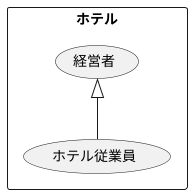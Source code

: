 @startuml ユースケース図
' left to right direction
rectangle ホテル {
usecase 経営者
usecase ホテル従業員
}
経営者 <|-- ホテル従業員
@enduml